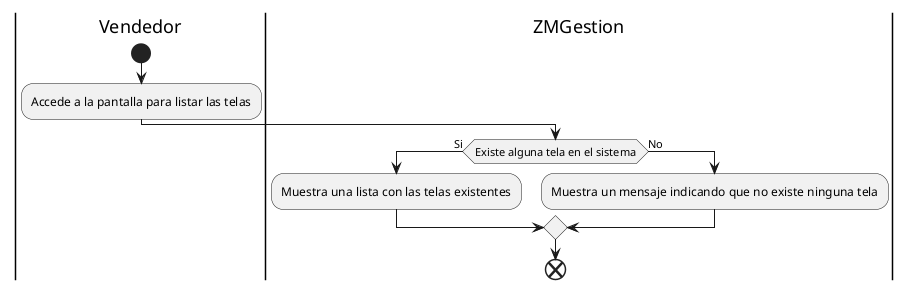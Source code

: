 @startuml listarTelas
|Vendedor|
start
:Accede a la pantalla para listar las telas;
|ZMGestion|
if(Existe alguna tela en el sistema) then (Si)
:Muestra una lista con las telas existentes;
else (No)
:Muestra un mensaje indicando que no existe ninguna tela;
endif
end
@enduml